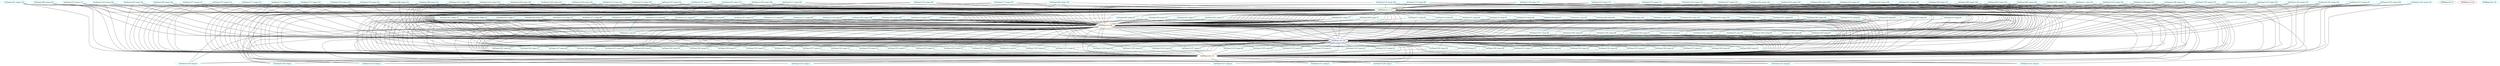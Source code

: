 graph {
"VarName('t129',temp)"[color=cyan,label="VarName('t129',temp).0"]
"VarName('t128',temp)"[color=cyan,label="VarName('t128',temp).1"]
"VarName('t125',temp)"[color=cyan,label="VarName('t125',temp).2"]
"VarName('t124',temp)"[color=cyan,label="VarName('t124',temp).3"]
"VarName('t127',temp)"[color=cyan,label="VarName('t127',temp).4"]
"ASMReg('edi')"[color=forestgreen,label="ASMReg('edi').5"]
"VarName('t121',temp)"[color=cyan,label="VarName('t121',temp).6"]
"VarName('t120',temp)"[color=cyan,label="VarName('t120',temp).7"]
"VarName('t123',temp)"[color=cyan,label="VarName('t123',temp).8"]
"VarName('t122',temp)"[color=cyan,label="VarName('t122',temp).9"]
"ASMReg('edx')"[color=yellow,label="ASMReg('edx').10"]
"VarName('t58',temp)"[color=cyan,label="VarName('t58',temp).11"]
"VarName('t59',temp)"[color=cyan,label="VarName('t59',temp).12"]
"VarName('t56',temp)"[color=cyan,label="VarName('t56',temp).13"]
"VarName('t57',temp)"[color=cyan,label="VarName('t57',temp).14"]
"VarName('t54',temp)"[color=cyan,label="VarName('t54',temp).15"]
"VarName('t55',temp)"[color=cyan,label="VarName('t55',temp).16"]
"VarName('t52',temp)"[color=cyan,label="VarName('t52',temp).17"]
"VarName('t53',temp)"[color=cyan,label="VarName('t53',temp).18"]
"VarName('t50',temp)"[color=cyan,label="VarName('t50',temp).19"]
"VarName('t51',temp)"[color=cyan,label="VarName('t51',temp).20"]
"VarName('a',user)"[color=cyan,label="VarName('a',user).21"]
"VarName('t126',temp)"[color=cyan,label="VarName('t126',temp).22"]
"VarName('t101',temp)"[color=cyan,label="VarName('t101',temp).23"]
"VarName('t138',temp)"[color=cyan,label="VarName('t138',temp).24"]
"VarName('t139',temp)"[color=cyan,label="VarName('t139',temp).25"]
"VarName('t136',temp)"[color=cyan,label="VarName('t136',temp).26"]
"VarName('t137',temp)"[color=cyan,label="VarName('t137',temp).27"]
"VarName('t134',temp)"[color=cyan,label="VarName('t134',temp).28"]
"VarName('t135',temp)"[color=cyan,label="VarName('t135',temp).29"]
"VarName('t132',temp)"[color=cyan,label="VarName('t132',temp).30"]
"VarName('t133',temp)"[color=cyan,label="VarName('t133',temp).31"]
"VarName('t130',temp)"[color=cyan,label="VarName('t130',temp).32"]
"VarName('t131',temp)"[color=cyan,label="VarName('t131',temp).33"]
"VarName('t38',temp)"[color=cyan,label="VarName('t38',temp).34"]
"VarName('t39',temp)"[color=cyan,label="VarName('t39',temp).35"]
"VarName('t30',temp)"[color=cyan,label="VarName('t30',temp).36"]
"VarName('t31',temp)"[color=cyan,label="VarName('t31',temp).37"]
"VarName('t32',temp)"[color=cyan,label="VarName('t32',temp).38"]
"VarName('t33',temp)"[color=cyan,label="VarName('t33',temp).39"]
"VarName('t34',temp)"[color=cyan,label="VarName('t34',temp).40"]
"VarName('t35',temp)"[color=cyan,label="VarName('t35',temp).41"]
"VarName('t36',temp)"[color=cyan,label="VarName('t36',temp).42"]
"VarName('t37',temp)"[color=cyan,label="VarName('t37',temp).43"]
"VarName('t49',temp)"[color=cyan,label="VarName('t49',temp).44"]
"VarName('t48',temp)"[color=cyan,label="VarName('t48',temp).45"]
"VarName('t45',temp)"[color=cyan,label="VarName('t45',temp).46"]
"VarName('t44',temp)"[color=cyan,label="VarName('t44',temp).47"]
"VarName('t47',temp)"[color=cyan,label="VarName('t47',temp).48"]
"VarName('t46',temp)"[color=cyan,label="VarName('t46',temp).49"]
"VarName('t41',temp)"[color=cyan,label="VarName('t41',temp).50"]
"VarName('t40',temp)"[color=cyan,label="VarName('t40',temp).51"]
"VarName('t43',temp)"[color=cyan,label="VarName('t43',temp).52"]
"VarName('t42',temp)"[color=cyan,label="VarName('t42',temp).53"]
"ASMReg('esi')"[color=brown,label="ASMReg('esi').54"]
"ASMReg('ebx')"[color=cyan,label="ASMReg('ebx').55"]
"ASMReg('esp')"[color=blue,label="ASMReg('esp').56"]
"VarName('z',user)"[color=cyan,label="VarName('z',user).57"]
"VarName('t107',temp)"[color=cyan,label="VarName('t107',temp).58"]
"VarName('t106',temp)"[color=cyan,label="VarName('t106',temp).59"]
"VarName('t105',temp)"[color=cyan,label="VarName('t105',temp).60"]
"VarName('t104',temp)"[color=cyan,label="VarName('t104',temp).61"]
"VarName('t103',temp)"[color=cyan,label="VarName('t103',temp).62"]
"VarName('t102',temp)"[color=cyan,label="VarName('t102',temp).63"]
"VarName('b',user)"[color=cyan,label="VarName('b',user).64"]
"VarName('t100',temp)"[color=cyan,label="VarName('t100',temp).65"]
"VarName('t109',temp)"[color=cyan,label="VarName('t109',temp).66"]
"VarName('t108',temp)"[color=cyan,label="VarName('t108',temp).67"]
"ASMReg('ecx')"[color=orange,label="ASMReg('ecx').68"]
"VarName('t69',temp)"[color=cyan,label="VarName('t69',temp).69"]
"VarName('t68',temp)"[color=cyan,label="VarName('t68',temp).70"]
"VarName('t63',temp)"[color=cyan,label="VarName('t63',temp).71"]
"VarName('t62',temp)"[color=cyan,label="VarName('t62',temp).72"]
"VarName('t61',temp)"[color=cyan,label="VarName('t61',temp).73"]
"VarName('t60',temp)"[color=cyan,label="VarName('t60',temp).74"]
"VarName('t67',temp)"[color=cyan,label="VarName('t67',temp).75"]
"VarName('t66',temp)"[color=cyan,label="VarName('t66',temp).76"]
"VarName('t65',temp)"[color=cyan,label="VarName('t65',temp).77"]
"VarName('t64',temp)"[color=cyan,label="VarName('t64',temp).78"]
"VarName('t110',temp)"[color=cyan,label="VarName('t110',temp).79"]
"VarName('t111',temp)"[color=cyan,label="VarName('t111',temp).80"]
"VarName('t112',temp)"[color=cyan,label="VarName('t112',temp).81"]
"VarName('t113',temp)"[color=cyan,label="VarName('t113',temp).82"]
"VarName('t114',temp)"[color=cyan,label="VarName('t114',temp).83"]
"VarName('t115',temp)"[color=cyan,label="VarName('t115',temp).84"]
"VarName('t116',temp)"[color=cyan,label="VarName('t116',temp).85"]
"VarName('t117',temp)"[color=cyan,label="VarName('t117',temp).86"]
"VarName('t118',temp)"[color=cyan,label="VarName('t118',temp).87"]
"VarName('t119',temp)"[color=cyan,label="VarName('t119',temp).88"]
"VarName('t8',temp)"[color=cyan,label="VarName('t8',temp).89"]
"VarName('t9',temp)"[color=cyan,label="VarName('t9',temp).90"]
"VarName('t0',temp)"[color=cyan,label="VarName('t0',temp).91"]
"VarName('t1',temp)"[color=cyan,label="VarName('t1',temp).92"]
"VarName('t2',temp)"[color=cyan,label="VarName('t2',temp).93"]
"VarName('t3',temp)"[color=cyan,label="VarName('t3',temp).94"]
"VarName('t4',temp)"[color=cyan,label="VarName('t4',temp).95"]
"VarName('t5',temp)"[color=cyan,label="VarName('t5',temp).96"]
"VarName('t6',temp)"[color=cyan,label="VarName('t6',temp).97"]
"VarName('y',user)"[color=cyan,label="VarName('y',user).98"]
"VarName('t98',temp)"[color=cyan,label="VarName('t98',temp).99"]
"VarName('t99',temp)"[color=cyan,label="VarName('t99',temp).100"]
"VarName('c',user)"[color=cyan,label="VarName('c',user).101"]
"VarName('t92',temp)"[color=cyan,label="VarName('t92',temp).102"]
"VarName('t93',temp)"[color=cyan,label="VarName('t93',temp).103"]
"VarName('t90',temp)"[color=cyan,label="VarName('t90',temp).104"]
"VarName('t91',temp)"[color=cyan,label="VarName('t91',temp).105"]
"VarName('t96',temp)"[color=cyan,label="VarName('t96',temp).106"]
"VarName('t97',temp)"[color=cyan,label="VarName('t97',temp).107"]
"VarName('t94',temp)"[color=cyan,label="VarName('t94',temp).108"]
"VarName('t95',temp)"[color=cyan,label="VarName('t95',temp).109"]
"VarName('t7',temp)"[color=cyan,label="VarName('t7',temp).110"]
"VarName('t74',temp)"[color=cyan,label="VarName('t74',temp).111"]
"ASMReg('eax')"[color=green,label="ASMReg('eax').112"]
"VarName('t76',temp)"[color=cyan,label="VarName('t76',temp).113"]
"VarName('t77',temp)"[color=cyan,label="VarName('t77',temp).114"]
"VarName('t70',temp)"[color=cyan,label="VarName('t70',temp).115"]
"VarName('t71',temp)"[color=cyan,label="VarName('t71',temp).116"]
"VarName('t72',temp)"[color=cyan,label="VarName('t72',temp).117"]
"VarName('t73',temp)"[color=cyan,label="VarName('t73',temp).118"]
"VarName('t78',temp)"[color=cyan,label="VarName('t78',temp).119"]
"VarName('t79',temp)"[color=cyan,label="VarName('t79',temp).120"]
"VarName('t89',temp)"[color=cyan,label="VarName('t89',temp).121"]
"VarName('t88',temp)"[color=cyan,label="VarName('t88',temp).122"]
"VarName('t81',temp)"[color=cyan,label="VarName('t81',temp).123"]
"VarName('t80',temp)"[color=cyan,label="VarName('t80',temp).124"]
"VarName('t83',temp)"[color=cyan,label="VarName('t83',temp).125"]
"VarName('t82',temp)"[color=cyan,label="VarName('t82',temp).126"]
"VarName('t85',temp)"[color=cyan,label="VarName('t85',temp).127"]
"VarName('t84',temp)"[color=cyan,label="VarName('t84',temp).128"]
"VarName('t87',temp)"[color=cyan,label="VarName('t87',temp).129"]
"VarName('t86',temp)"[color=cyan,label="VarName('t86',temp).130"]
"VarName('t149',temp)"[color=cyan,label="VarName('t149',temp).131"]
"VarName('t148',temp)"[color=cyan,label="VarName('t148',temp).132"]
"VarName('t143',temp)"[color=cyan,label="VarName('t143',temp).133"]
"VarName('t142',temp)"[color=cyan,label="VarName('t142',temp).134"]
"VarName('t141',temp)"[color=cyan,label="VarName('t141',temp).135"]
"VarName('t140',temp)"[color=cyan,label="VarName('t140',temp).136"]
"VarName('t147',temp)"[color=cyan,label="VarName('t147',temp).137"]
"VarName('t146',temp)"[color=cyan,label="VarName('t146',temp).138"]
"VarName('t145',temp)"[color=cyan,label="VarName('t145',temp).139"]
"VarName('t144',temp)"[color=cyan,label="VarName('t144',temp).140"]
"VarName('t29',temp)"[color=cyan,label="VarName('t29',temp).141"]
"VarName('t28',temp)"[color=cyan,label="VarName('t28',temp).142"]
"VarName('t27',temp)"[color=cyan,label="VarName('t27',temp).143"]
"VarName('t26',temp)"[color=cyan,label="VarName('t26',temp).144"]
"VarName('t25',temp)"[color=cyan,label="VarName('t25',temp).145"]
"VarName('t24',temp)"[color=cyan,label="VarName('t24',temp).146"]
"VarName('t23',temp)"[color=cyan,label="VarName('t23',temp).147"]
"VarName('t22',temp)"[color=cyan,label="VarName('t22',temp).148"]
"VarName('t21',temp)"[color=cyan,label="VarName('t21',temp).149"]
"VarName('t20',temp)"[color=cyan,label="VarName('t20',temp).150"]
"VarName('x',user)"[color=cyan,label="VarName('x',user).151"]
"VarName('t154',temp)"[color=cyan,label="VarName('t154',temp).152"]
"VarName('t155',temp)"[color=cyan,label="VarName('t155',temp).153"]
"VarName('t156',temp)"[color=cyan,label="VarName('t156',temp).154"]
"VarName('t157',temp)"[color=cyan,label="VarName('t157',temp).155"]
"VarName('t150',temp)"[color=cyan,label="VarName('t150',temp).156"]
"VarName('t151',temp)"[color=cyan,label="VarName('t151',temp).157"]
"VarName('t152',temp)"[color=cyan,label="VarName('t152',temp).158"]
"VarName('t153',temp)"[color=cyan,label="VarName('t153',temp).159"]
"VarName('t158',temp)"[color=cyan,label="VarName('t158',temp).160"]
"VarName('t159',temp)"[color=cyan,label="VarName('t159',temp).161"]
"VarName('t12',temp)"[color=cyan,label="VarName('t12',temp).162"]
"VarName('t13',temp)"[color=cyan,label="VarName('t13',temp).163"]
"VarName('t10',temp)"[color=cyan,label="VarName('t10',temp).164"]
"VarName('t11',temp)"[color=cyan,label="VarName('t11',temp).165"]
"VarName('t16',temp)"[color=cyan,label="VarName('t16',temp).166"]
"VarName('t17',temp)"[color=cyan,label="VarName('t17',temp).167"]
"VarName('t14',temp)"[color=cyan,label="VarName('t14',temp).168"]
"VarName('t15',temp)"[color=cyan,label="VarName('t15',temp).169"]
"VarName('t18',temp)"[color=cyan,label="VarName('t18',temp).170"]
"VarName('t19',temp)"[color=cyan,label="VarName('t19',temp).171"]
"VarName('t75',temp)"[color=cyan,label="VarName('t75',temp).172"]

"VarName('t151',temp)" -- "ASMReg('ecx')"
"VarName('t13',temp)" -- "ASMReg('esp')"
"VarName('t89',temp)" -- "ASMReg('ecx')"
"VarName('t18',temp)" -- "ASMReg('edx')"
"VarName('t18',temp)" -- "ASMReg('eax')"
"ASMReg('esp')" -- "VarName('t30',temp)"
"ASMReg('ecx')" -- "VarName('t122',temp)"
"ASMReg('ecx')" -- "VarName('t133',temp)"
"VarName('t74',temp)" -- "ASMReg('edx')"
"VarName('t63',temp)" -- "ASMReg('esp')"
"VarName('t78',temp)" -- "ASMReg('edx')"
"VarName('t106',temp)" -- "ASMReg('edx')"
"VarName('t68',temp)" -- "ASMReg('esp')"
"ASMReg('eax')" -- "VarName('t38',temp)"
"ASMReg('eax')" -- "VarName('t65',temp)"
"VarName('c',user)" -- "ASMReg('esp')"
"VarName('t15',temp)" -- "ASMReg('ecx')"
"VarName('t26',temp)" -- "ASMReg('edx')"
"ASMReg('eax')" -- "VarName('t56',temp)"
"VarName('t148',temp)" -- "ASMReg('eax')"
"VarName('t147',temp)" -- "ASMReg('esp')"
"ASMReg('eax')" -- "VarName('t47',temp)"
"VarName('t132',temp)" -- "ASMReg('edx')"
"VarName('t111',temp)" -- "ASMReg('esp')"
"VarName('z',user)" -- "ASMReg('esp')"
"VarName('t153',temp)" -- "ASMReg('esp')"
"ASMReg('eax')" -- "VarName('t111',temp)"
"VarName('t157',temp)" -- "ASMReg('ecx')"
"VarName('t46',temp)" -- "ASMReg('edx')"
"VarName('t50',temp)" -- "ASMReg('edx')"
"VarName('t87',temp)" -- "ASMReg('ecx')"
"ASMReg('ecx')" -- "VarName('t100',temp)"
"ASMReg('eax')" -- "VarName('t121',temp)"
"VarName('t54',temp)" -- "ASMReg('edx')"
"VarName('t13',temp)" -- "ASMReg('edx')"
"VarName('t96',temp)" -- "ASMReg('edx')"
"VarName('t155',temp)" -- "ASMReg('ecx')"
"VarName('t115',temp)" -- "ASMReg('esp')"
"ASMReg('eax')" -- "VarName('t130',temp)"
"ASMReg('edx')" -- "VarName('t121',temp)"
"VarName('t149',temp)" -- "ASMReg('esp')"
"VarName('t99',temp)" -- "ASMReg('ecx')"
"ASMReg('esp')" -- "VarName('t43',temp)"
"ASMReg('ecx')" -- "VarName('t35',temp)"
"ASMReg('ecx')" -- "VarName('t56',temp)"
"VarName('t28',temp)" -- "ASMReg('ecx')"
"VarName('t27',temp)" -- "ASMReg('esp')"
"ASMReg('esp')" -- "VarName('t52',temp)"
"ASMReg('ecx')" -- "VarName('t43',temp)"
"ASMReg('eax')" -- "VarName('t45',temp)"
"VarName('t76',temp)" -- "ASMReg('eax')"
"VarName('t27',temp)" -- "ASMReg('edx')"
"VarName('t10',temp)" -- "ASMReg('ecx')"
"VarName('t4',temp)" -- "ASMReg('ecx')"
"VarName('t5',temp)" -- "ASMReg('esp')"
"VarName('t14',temp)" -- "ASMReg('eax')"
"VarName('t63',temp)" -- "ASMReg('ecx')"
"VarName('t14',temp)" -- "ASMReg('ecx')"
"ASMReg('esp')" -- "VarName('t39',temp)"
"VarName('t111',temp)" -- "ASMReg('edx')"
"VarName('t34',temp)" -- "ASMReg('edx')"
"VarName('t17',temp)" -- "ASMReg('esp')"
"ASMReg('ecx')" -- "VarName('t134',temp)"
"VarName('t11',temp)" -- "ASMReg('ecx')"
"ASMReg('eax')" -- "VarName('t99',temp)"
"ASMReg('eax')" -- "VarName('t67',temp)"
"ASMReg('ecx')" -- "VarName('t139',temp)"
"VarName('t74',temp)" -- "ASMReg('ecx')"
"VarName('t71',temp)" -- "ASMReg('eax')"
"VarName('t17',temp)" -- "ASMReg('ecx')"
"VarName('t22',temp)" -- "ASMReg('ecx')"
"ASMReg('eax')" -- "VarName('t36',temp)"
"VarName('t118',temp)" -- "ASMReg('edx')"
"ASMReg('ecx')" -- "VarName('t106',temp)"
"VarName('t112',temp)" -- "ASMReg('esp')"
"VarName('t70',temp)" -- "ASMReg('esp')"
"VarName('t43',temp)" -- "ASMReg('edx')"
"VarName('t17',temp)" -- "ASMReg('eax')"
"VarName('t74',temp)" -- "ASMReg('esp')"
"VarName('t13',temp)" -- "ASMReg('ecx')"
"VarName('t47',temp)" -- "ASMReg('edx')"
"VarName('t85',temp)" -- "ASMReg('edx')"
"ASMReg('ecx')" -- "VarName('a',user)"
"VarName('t19',temp)" -- "ASMReg('eax')"
"VarName('t56',temp)" -- "ASMReg('edx')"
"ASMReg('esp')" -- "VarName('t124',temp)"
"VarName('t142',temp)" -- "ASMReg('edx')"
"ASMReg('eax')" -- "VarName('t128',temp)"
"VarName('t21',temp)" -- "ASMReg('edx')"
"VarName('t82',temp)" -- "ASMReg('eax')"
"ASMReg('esp')" -- "ASMReg('edx')"
"ASMReg('eax')" -- "VarName('t139',temp)"
"ASMReg('eax')" -- "VarName('t127',temp)"
"VarName('t11',temp)" -- "ASMReg('esp')"
"ASMReg('ecx')" -- "VarName('z',user)"
"VarName('t151',temp)" -- "ASMReg('esp')"
"VarName('t88',temp)" -- "ASMReg('esp')"
"ASMReg('eax')" -- "VarName('t0',temp)"
"ASMReg('ecx')" -- "VarName('t32',temp)"
"VarName('t119',temp)" -- "ASMReg('esp')"
"VarName('t76',temp)" -- "ASMReg('esp')"
"VarName('t25',temp)" -- "ASMReg('esp')"
"VarName('t158',temp)" -- "ASMReg('ecx')"
"VarName('t14',temp)" -- "ASMReg('esp')"
"VarName('t28',temp)" -- "ASMReg('edx')"
"ASMReg('eax')" -- "VarName('t117',temp)"
"VarName('t147',temp)" -- "ASMReg('eax')"
"ASMReg('eax')" -- "VarName('t5',temp)"
"VarName('t96',temp)" -- "ASMReg('esp')"
"VarName('t138',temp)" -- "ASMReg('edx')"
"ASMReg('ecx')" -- "VarName('t36',temp)"
"VarName('t110',temp)" -- "ASMReg('esp')"
"VarName('t20',temp)" -- "ASMReg('esp')"
"VarName('t18',temp)" -- "ASMReg('ecx')"
"VarName('t109',temp)" -- "ASMReg('edx')"
"VarName('t142',temp)" -- "ASMReg('ecx')"
"VarName('t95',temp)" -- "ASMReg('esp')"
"VarName('t153',temp)" -- "ASMReg('edx')"
"VarName('t81',temp)" -- "ASMReg('eax')"
"ASMReg('esp')" -- "VarName('t33',temp)"
"ASMReg('ecx')" -- "VarName('t123',temp)"
"VarName('t2',temp)" -- "ASMReg('ecx')"
"ASMReg('eax')" -- "VarName('t64',temp)"
"VarName('t98',temp)" -- "ASMReg('edx')"
"ASMReg('ecx')" -- "VarName('t132',temp)"
"VarName('t27',temp)" -- "ASMReg('eax')"
"VarName('t158',temp)" -- "ASMReg('edx')"
"VarName('t15',temp)" -- "ASMReg('eax')"
"ASMReg('eax')" -- "VarName('t93',temp)"
"VarName('t100',temp)" -- "ASMReg('edx')"
"VarName('t60',temp)" -- "ASMReg('ecx')"
"VarName('t75',temp)" -- "ASMReg('edx')"
"VarName('t157',temp)" -- "ASMReg('esp')"
"ASMReg('ecx')" -- "VarName('t109',temp)"
"ASMReg('esp')" -- "VarName('t57',temp)"
"VarName('t141',temp)" -- "ASMReg('eax')"
"VarName('t45',temp)" -- "ASMReg('edx')"
"ASMReg('eax')" -- "VarName('t49',temp)"
"ASMReg('eax')" -- "VarName('t51',temp)"
"ASMReg('esp')" -- "VarName('a',user)"
"VarName('t152',temp)" -- "ASMReg('esp')"
"ASMReg('eax')" -- "VarName('t44',temp)"
"ASMReg('eax')" -- "VarName('t48',temp)"
"VarName('t145',temp)" -- "ASMReg('esp')"
"ASMReg('esp')" -- "VarName('t133',temp)"
"VarName('t133',temp)" -- "ASMReg('edx')"
"VarName('t144',temp)" -- "ASMReg('ecx')"
"VarName('t90',temp)" -- "ASMReg('ecx')"
"VarName('t146',temp)" -- "ASMReg('eax')"
"VarName('t126',temp)" -- "ASMReg('edx')"
"ASMReg('eax')" -- "VarName('t113',temp)"
"VarName('t15',temp)" -- "ASMReg('edx')"
"VarName('t148',temp)" -- "ASMReg('esp')"
"ASMReg('eax')" -- "VarName('t133',temp)"
"ASMReg('edx')" -- "VarName('t120',temp)"
"VarName('t97',temp)" -- "ASMReg('edx')"
"ASMReg('esp')" -- "VarName('t44',temp)"
"ASMReg('ecx')" -- "VarName('t34',temp)"
"ASMReg('ecx')" -- "VarName('t55',temp)"
"ASMReg('eax')" -- "VarName('t104',temp)"
"VarName('t8',temp)" -- "ASMReg('edx')"
"ASMReg('ecx')" -- "VarName('t44',temp)"
"VarName('t70',temp)" -- "ASMReg('ecx')"
"VarName('t4',temp)" -- "ASMReg('edx')"
"VarName('t84',temp)" -- "ASMReg('ecx')"
"ASMReg('eax')" -- "VarName('t3',temp)"
"VarName('t152',temp)" -- "ASMReg('ecx')"
"VarName('t114',temp)" -- "ASMReg('esp')"
"VarName('t73',temp)" -- "ASMReg('esp')"
"VarName('t16',temp)" -- "ASMReg('esp')"
"VarName('t146',temp)" -- "ASMReg('esp')"
"ASMReg('esp')" -- "VarName('t38',temp)"
"VarName('t64',temp)" -- "ASMReg('edx')"
"VarName('t117',temp)" -- "ASMReg('edx')"
"VarName('t90',temp)" -- "ASMReg('esp')"
"ASMReg('esp')" -- "VarName('t35',temp)"
"VarName('t35',temp)" -- "ASMReg('edx')"
"VarName('t92',temp)" -- "ASMReg('ecx')"
"ASMReg('eax')" -- "VarName('t98',temp)"
"ASMReg('ecx')" -- "VarName('t138',temp)"
"VarName('t97',temp)" -- "ASMReg('esp')"
"VarName('t59',temp)" -- "ASMReg('edx')"
"VarName('t113',temp)" -- "ASMReg('ecx')"
"VarName('t159',temp)" -- "ASMReg('eax')"
"ASMReg('eax')" -- "VarName('t35',temp)"
"ASMReg('eax')" -- "VarName('t60',temp)"
"ASMReg('ecx')" -- "VarName('t107',temp)"
"VarName('t23',temp)" -- "ASMReg('ecx')"
"VarName('t20',temp)" -- "ASMReg('eax')"
"VarName('t119',temp)" -- "ASMReg('edx')"
"VarName('t135',temp)" -- "ASMReg('edx')"
"VarName('t1',temp)" -- "ASMReg('ecx')"
"VarName('t38',temp)" -- "ASMReg('edx')"
"ASMReg('esp')" -- "VarName('t134',temp)"
"VarName('t155',temp)" -- "ASMReg('esp')"
"VarName('t87',temp)" -- "ASMReg('esp')"
"ASMReg('esp')" -- "VarName('t101',temp)"
"VarName('t24',temp)" -- "ASMReg('ecx')"
"VarName('t84',temp)" -- "ASMReg('edx')"
"VarName('t86',temp)" -- "ASMReg('ecx')"
"ASMReg('eax')" -- "VarName('t129',temp)"
"VarName('t73',temp)" -- "ASMReg('ecx')"
"VarName('t57',temp)" -- "ASMReg('edx')"
"VarName('t60',temp)" -- "ASMReg('esp')"
"VarName('t91',temp)" -- "ASMReg('edx')"
"ASMReg('esp')" -- "VarName('t31',temp)"
"ASMReg('eax')" -- "VarName('t138',temp)"
"ASMReg('eax')" -- "VarName('t124',temp)"
"VarName('t92',temp)" -- "ASMReg('esp')"
"VarName('t75',temp)" -- "ASMReg('esp')"
"VarName('t10',temp)" -- "ASMReg('eax')"
"VarName('t149',temp)" -- "ASMReg('eax')"
"VarName('b',user)" -- "ASMReg('edx')"
"VarName('t64',temp)" -- "ASMReg('ecx')"
"ASMReg('eax')" -- "VarName('t103',temp)"
"VarName('t91',temp)" -- "ASMReg('esp')"
"ASMReg('ecx')" -- "VarName('t53',temp)"
"ASMReg('eax')" -- "VarName('t116',temp)"
"VarName('t89',temp)" -- "ASMReg('edx')"
"VarName('t8',temp)" -- "ASMReg('ecx')"
"VarName('t21',temp)" -- "ASMReg('esp')"
"VarName('t1',temp)" -- "ASMReg('esp')"
"VarName('t67',temp)" -- "ASMReg('esp')"
"VarName('t12',temp)" -- "ASMReg('esp')"
"VarName('t62',temp)" -- "ASMReg('edx')"
"VarName('t33',temp)" -- "ASMReg('edx')"
"VarName('t84',temp)" -- "ASMReg('esp')"
"VarName('c',user)" -- "ASMReg('edx')"
"ASMReg('esp')" -- "VarName('t32',temp)"
"ASMReg('ecx')" -- "VarName('t124',temp)"
"ASMReg('eax')" -- "VarName('t8',temp)"
"VarName('t151',temp)" -- "ASMReg('eax')"
"VarName('x',user)" -- "ASMReg('esp')"
"VarName('t11',temp)" -- "ASMReg('eax')"
"ASMReg('ecx')" -- "VarName('t131',temp)"
"VarName('t75',temp)" -- "ASMReg('ecx')"
"ASMReg('eax')" -- "VarName('t4',temp)"
"VarName('t83',temp)" -- "ASMReg('esp')"
"ASMReg('eax')" -- "VarName('t92',temp)"
"VarName('t130',temp)" -- "ASMReg('edx')"
"VarName('t29',temp)" -- "ASMReg('esp')"
"VarName('t73',temp)" -- "ASMReg('edx')"
"VarName('t134',temp)" -- "ASMReg('edx')"
"VarName('t112',temp)" -- "ASMReg('ecx')"
"VarName('t152',temp)" -- "ASMReg('eax')"
"ASMReg('eax')" -- "VarName('t33',temp)"
"ASMReg('eax')" -- "VarName('t50',temp)"
"VarName('t107',temp)" -- "ASMReg('esp')"
"ASMReg('esp')" -- "VarName('t51',temp)"
"VarName('t44',temp)" -- "ASMReg('edx')"
"VarName('t16',temp)" -- "ASMReg('edx')"
"VarName('t82',temp)" -- "ASMReg('edx')"
"VarName('t6',temp)" -- "ASMReg('ecx')"
"VarName('t90',temp)" -- "ASMReg('edx')"
"ASMReg('esp')" -- "VarName('t132',temp)"
"VarName('t116',temp)" -- "ASMReg('ecx')"
"ASMReg('eax')" -- "VarName('t102',temp)"
"VarName('t20',temp)" -- "ASMReg('ecx')"
"VarName('t63',temp)" -- "ASMReg('edx')"
"VarName('t82',temp)" -- "ASMReg('esp')"
"ASMReg('eax')" -- "VarName('t132',temp)"
"ASMReg('edx')" -- "VarName('t127',temp)"
"ASMReg('eax')" -- "VarName('t69',temp)"
"VarName('t78',temp)" -- "ASMReg('esp')"
"VarName('t159',temp)" -- "ASMReg('ecx')"
"ASMReg('esp')" -- "VarName('t45',temp)"
"ASMReg('ecx')" -- "VarName('t37',temp)"
"ASMReg('ecx')" -- "VarName('t54',temp)"
"ASMReg('eax')" -- "VarName('t105',temp)"
"VarName('t114',temp)" -- "ASMReg('edx')"
"ASMReg('esp')" -- "VarName('t50',temp)"
"ASMReg('ecx')" -- "VarName('t45',temp)"
"ASMReg('ecx')" -- "VarName('t59',temp)"
"VarName('t110',temp)" -- "ASMReg('ecx')"
"VarName('t32',temp)" -- "ASMReg('edx')"
"VarName('t9',temp)" -- "ASMReg('edx')"
"ASMReg('ecx')" -- "VarName('t48',temp)"
"VarName('t5',temp)" -- "ASMReg('edx')"
"VarName('t102',temp)" -- "ASMReg('edx')"
"VarName('t93',temp)" -- "ASMReg('esp')"
"VarName('t86',temp)" -- "ASMReg('edx')"
"VarName('t103',temp)" -- "ASMReg('esp')"
"ASMReg('esp')" -- "VarName('t34',temp)"
"VarName('t65',temp)" -- "ASMReg('ecx')"
"VarName('t88',temp)" -- "ASMReg('ecx')"
"VarName('t136',temp)" -- "ASMReg('edx')"
"VarName('t154',temp)" -- "ASMReg('ecx')"
"ASMReg('eax')" -- "VarName('t34',temp)"
"ASMReg('eax')" -- "VarName('t59',temp)"
"ASMReg('eax')" -- "VarName('t61',temp)"
"ASMReg('ecx')" -- "VarName('t104',temp)"
"VarName('y',user)" -- "ASMReg('edx')"
"VarName('t92',temp)" -- "ASMReg('edx')"
"ASMReg('esp')" -- "ASMReg('esp')"
"VarName('t100',temp)" -- "ASMReg('esp')"
"VarName('t98',temp)" -- "ASMReg('esp')"
"VarName('t2',temp)" -- "ASMReg('esp')"
"VarName('t144',temp)" -- "ASMReg('edx')"
"VarName('t66',temp)" -- "ASMReg('esp')"
"VarName('t28',temp)" -- "ASMReg('eax')"
"VarName('t39',temp)" -- "ASMReg('edx')"
"ASMReg('esp')" -- "VarName('t126',temp)"
"VarName('t4',temp)" -- "ASMReg('esp')"
"ASMReg('eax')" -- "VarName('t91',temp)"
"VarName('t51',temp)" -- "ASMReg('edx')"
"VarName('t89',temp)" -- "ASMReg('eax')"
"VarName('t12',temp)" -- "ASMReg('eax')"
"ASMReg('eax')" -- "VarName('t125',temp)"
"VarName('t25',temp)" -- "ASMReg('eax')"
"ASMReg('ecx')" -- "VarName('t108',temp)"
"VarName('t76',temp)" -- "ASMReg('ecx')"
"ASMReg('eax')" -- "VarName('t134',temp)"
"VarName('t70',temp)" -- "ASMReg('eax')"
"ASMReg('eax')" -- "VarName('t7',temp)"
"ASMReg('esp')" -- "VarName('t59',temp)"
"ASMReg('ecx')" -- "VarName('t39',temp)"
"ASMReg('ecx')" -- "VarName('t52',temp)"
"VarName('t49',temp)" -- "ASMReg('edx')"
"VarName('t3',temp)" -- "ASMReg('edx')"
"VarName('t151',temp)" -- "ASMReg('edx')"
"VarName('t153',temp)" -- "ASMReg('ecx')"
"VarName('t80',temp)" -- "ASMReg('esp')"
"VarName('t88',temp)" -- "ASMReg('edx')"
"ASMReg('eax')" -- "VarName('t66',temp)"
"VarName('t148',temp)" -- "ASMReg('edx')"
"VarName('t117',temp)" -- "ASMReg('esp')"
"VarName('t27',temp)" -- "ASMReg('ecx')"
"VarName('t61',temp)" -- "ASMReg('ecx')"
"VarName('t70',temp)" -- "ASMReg('edx')"
"ASMReg('ecx')" -- "VarName('t125',temp)"
"VarName('t69',temp)" -- "ASMReg('ecx')"
"ASMReg('ecx')" -- "VarName('t130',temp)"
"VarName('t83',temp)" -- "ASMReg('edx')"
"VarName('t150',temp)" -- "ASMReg('eax')"
"VarName('t81',temp)" -- "ASMReg('edx')"
"VarName('t115',temp)" -- "ASMReg('ecx')"
"ASMReg('eax')" -- "VarName('t95',temp)"
"ASMReg('eax')" -- "VarName('t68',temp)"
"ASMReg('eax')" -- "VarName('b',user)"
"ASMReg('eax')" -- "VarName('t32',temp)"
"ASMReg('eax')" -- "VarName('t53',temp)"
"ASMReg('ecx')" -- "VarName('t102',temp)"
"VarName('t80',temp)" -- "ASMReg('eax')"
"VarName('t158',temp)" -- "ASMReg('esp')"
"VarName('t42',temp)" -- "ASMReg('edx')"
"ASMReg('eax')" -- "VarName('t42',temp)"
"VarName('t141',temp)" -- "ASMReg('ecx')"
"VarName('t79',temp)" -- "ASMReg('ecx')"
"VarName('t17',temp)" -- "ASMReg('edx')"
"ASMReg('esp')" -- "VarName('t131',temp)"
"VarName('t140',temp)" -- "ASMReg('esp')"
"VarName('t77',temp)" -- "ASMReg('esp')"
"ASMReg('esp')" -- "VarName('t120',temp)"
"VarName('t93',temp)" -- "ASMReg('ecx')"
"VarName('t20',temp)" -- "ASMReg('edx')"
"VarName('t86',temp)" -- "ASMReg('eax')"
"VarName('t18',temp)" -- "ASMReg('esp')"
"VarName('t6',temp)" -- "ASMReg('edx')"
"VarName('t72',temp)" -- "ASMReg('esp')"
"VarName('t154',temp)" -- "ASMReg('esp')"
"ASMReg('esp')" -- "VarName('t125',temp)"
"VarName('t2',temp)" -- "ASMReg('edx')"
"ASMReg('esp')" -- "VarName('t46',temp)"
"VarName('t157',temp)" -- "ASMReg('edx')"
"VarName('t16',temp)" -- "ASMReg('eax')"
"ASMReg('eax')" -- "VarName('t106',temp)"
"VarName('t149',temp)" -- "ASMReg('edx')"
"ASMReg('ecx')" -- "VarName('t46',temp)"
"ASMReg('ecx')" -- "VarName('t58',temp)"
"VarName('t94',temp)" -- "ASMReg('edx')"
"VarName('t115',temp)" -- "ASMReg('edx')"
"ASMReg('eax')" -- "VarName('t1',temp)"
"VarName('t139',temp)" -- "ASMReg('edx')"
"VarName('t73',temp)" -- "ASMReg('eax')"
"ASMReg('ecx')" -- "VarName('t49',temp)"
"VarName('t104',temp)" -- "ASMReg('esp')"
"VarName('t104',temp)" -- "ASMReg('edx')"
"VarName('t158',temp)" -- "ASMReg('eax')"
"VarName('t67',temp)" -- "ASMReg('ecx')"
"VarName('t108',temp)" -- "ASMReg('edx')"
"VarName('t21',temp)" -- "ASMReg('eax')"
"VarName('y',user)" -- "ASMReg('esp')"
"ASMReg('esp')" -- "VarName('t37',temp)"
"VarName('t98',temp)" -- "ASMReg('ecx')"
"VarName('t68',temp)" -- "ASMReg('edx')"
"VarName('t156',temp)" -- "ASMReg('edx')"
"VarName('t94',temp)" -- "ASMReg('esp')"
"VarName('t118',temp)" -- "ASMReg('ecx')"
"VarName('t137',temp)" -- "ASMReg('edx')"
"VarName('t145',temp)" -- "ASMReg('eax')"
"VarName('t36',temp)" -- "ASMReg('edx')"
"ASMReg('eax')" -- "VarName('t58',temp)"
"ASMReg('eax')" -- "VarName('t62',temp)"
"ASMReg('ecx')" -- "VarName('t105',temp)"
"VarName('t84',temp)" -- "ASMReg('eax')"
"ASMReg('eax')" -- "VarName('t109',temp)"
"VarName('t11',temp)" -- "ASMReg('edx')"
"ASMReg('eax')" -- "VarName('t55',temp)"
"VarName('t6',temp)" -- "ASMReg('esp')"
"VarName('t85',temp)" -- "ASMReg('ecx')"
"VarName('t81',temp)" -- "ASMReg('ecx')"
"VarName('t93',temp)" -- "ASMReg('edx')"
"VarName('t24',temp)" -- "ASMReg('eax')"
"ASMReg('esp')" -- "VarName('t127',temp)"
"VarName('t9',temp)" -- "ASMReg('esp')"
"VarName('y',user)" -- "ASMReg('ecx')"
"VarName('t0',temp)" -- "ASMReg('edx')"
"ASMReg('eax')" -- "VarName('t122',temp)"
"VarName('t10',temp)" -- "ASMReg('esp')"
"ASMReg('eax')" -- "ASMReg('ecx')"
"VarName('t87',temp)" -- "ASMReg('edx')"
"VarName('a',user)" -- "ASMReg('edx')"
"ASMReg('eax')" -- "VarName('t137',temp)"
"VarName('t81',temp)" -- "ASMReg('esp')"
"VarName('t147',temp)" -- "ASMReg('edx')"
"VarName('t113',temp)" -- "ASMReg('edx')"
"ASMReg('esp')" -- "VarName('t40',temp)"
"ASMReg('ecx')" -- "VarName('t38',temp)"
"ASMReg('ecx')" -- "VarName('t51',temp)"
"ASMReg('eax')" -- "VarName('t114',temp)"
"ASMReg('eax')" -- "VarName('t108',temp)"
"VarName('t31',temp)" -- "ASMReg('edx')"
"VarName('t94',temp)" -- "ASMReg('ecx')"
"VarName('t155',temp)" -- "ASMReg('eax')"
"ASMReg('ecx')" -- "VarName('t40',temp)"
"VarName('t48',temp)" -- "ASMReg('edx')"
"ASMReg('eax')" -- "VarName('t119',temp)"
"VarName('t113',temp)" -- "ASMReg('esp')"
"ASMReg('esp')" -- "VarName('t58',temp)"
"VarName('t69',temp)" -- "ASMReg('edx')"
"ASMReg('ecx')" -- "VarName('t126',temp)"
"VarName('t71',temp)" -- "ASMReg('edx')"
"ASMReg('ecx')" -- "VarName('t137',temp)"
"ASMReg('ecx')" -- "VarName('t129',temp)"
"VarName('t65',temp)" -- "ASMReg('esp')"
"ASMReg('eax')" -- "VarName('t94',temp)"
"VarName('t89',temp)" -- "ASMReg('esp')"
"VarName('t80',temp)" -- "ASMReg('edx')"
"VarName('t119',temp)" -- "ASMReg('ecx')"
"ASMReg('eax')" -- "VarName('t31',temp)"
"ASMReg('eax')" -- "VarName('t52',temp)"
"ASMReg('ecx')" -- "VarName('t103',temp)"
"VarName('t23',temp)" -- "ASMReg('edx')"
"ASMReg('eax')" -- "VarName('t6',temp)"
"VarName('t111',temp)" -- "ASMReg('ecx')"
"ASMReg('eax')" -- "VarName('t43',temp)"
"ASMReg('eax')" -- "VarName('t74',temp)"
"VarName('t144',temp)" -- "ASMReg('eax')"
"ASMReg('esp')" -- "VarName('t130',temp)"
"VarName('t157',temp)" -- "ASMReg('eax')"
"VarName('t154',temp)" -- "ASMReg('edx')"
"VarName('t148',temp)" -- "ASMReg('ecx')"
"ASMReg('esp')" -- "VarName('t121',temp)"
"VarName('t99',temp)" -- "ASMReg('esp')"
"VarName('t106',temp)" -- "ASMReg('esp')"
"VarName('t149',temp)" -- "ASMReg('ecx')"
"VarName('t0',temp)" -- "ASMReg('ecx')"
"VarName('t88',temp)" -- "ASMReg('eax')"
"ASMReg('edx')" -- "VarName('t125',temp)"
"VarName('t29',temp)" -- "ASMReg('eax')"
"VarName('t7',temp)" -- "ASMReg('esp')"
"ASMReg('esp')" -- "VarName('t47',temp)"
"ASMReg('ecx')" -- "VarName('t31',temp)"
"ASMReg('eax')" -- "ASMReg('edx')"
"VarName('t116',temp)" -- "ASMReg('esp')"
"ASMReg('eax')" -- "VarName('t107',temp)"
"ASMReg('esp')" -- "VarName('t56',temp)"
"VarName('t71',temp)" -- "ASMReg('ecx')"
"ASMReg('ecx')" -- "VarName('t47',temp)"
"VarName('t142',temp)" -- "ASMReg('eax')"
"ASMReg('eax')" -- "VarName('t112',temp)"
"VarName('t78',temp)" -- "ASMReg('ecx')"
"VarName('t77',temp)" -- "ASMReg('eax')"
"VarName('t143',temp)" -- "ASMReg('eax')"
"VarName('t26',temp)" -- "ASMReg('ecx')"
"VarName('t141',temp)" -- "ASMReg('esp')"
"VarName('t67',temp)" -- "ASMReg('edx')"
"VarName('t77',temp)" -- "ASMReg('edx')"
"VarName('t150',temp)" -- "ASMReg('esp')"
"VarName('t7',temp)" -- "ASMReg('ecx')"
"VarName('t30',temp)" -- "ASMReg('edx')"
"VarName('t68',temp)" -- "ASMReg('ecx')"
"ASMReg('esp')" -- "VarName('t36',temp)"
"ASMReg('ecx')" -- "VarName('t120',temp)"
"VarName('t64',temp)" -- "ASMReg('esp')"
"VarName('t83',temp)" -- "ASMReg('eax')"
"ASMReg('esp')" -- "VarName('t135',temp)"
"VarName('t23',temp)" -- "ASMReg('eax')"
"VarName('t76',temp)" -- "ASMReg('edx')"
"ASMReg('eax')" -- "VarName('z',user)"
"VarName('t131',temp)" -- "ASMReg('edx')"
"VarName('t19',temp)" -- "ASMReg('ecx')"
"ASMReg('eax')" -- "VarName('t63',temp)"
"VarName('t12',temp)" -- "ASMReg('ecx')"
"ASMReg('eax')" -- "VarName('t115',temp)"
"ASMReg('eax')" -- "VarName('t54',temp)"
"ASMReg('eax')" -- "ASMReg('esp')"
"ASMReg('esp')" -- "VarName('t139',temp)"
"ASMReg('eax')" -- "ASMReg('eax')"
"VarName('x',user)" -- "ASMReg('ecx')"
"ASMReg('esp')" -- "VarName('t128',temp)"
"VarName('t143',temp)" -- "ASMReg('esp')"
"VarName('t62',temp)" -- "ASMReg('ecx')"
"ASMReg('eax')" -- "VarName('t2',temp)"
"VarName('t72',temp)" -- "ASMReg('eax')"
"VarName('t13',temp)" -- "ASMReg('eax')"
"ASMReg('eax')" -- "VarName('t123',temp)"
"VarName('t1',temp)" -- "ASMReg('edx')"
"ASMReg('edx')" -- "VarName('t128',temp)"
"ASMReg('eax')" -- "VarName('t136',temp)"
"ASMReg('edx')" -- "VarName('t123',temp)"
"VarName('t85',temp)" -- "ASMReg('eax')"
"ASMReg('ecx')" -- "ASMReg('esp')"
"VarName('t3',temp)" -- "ASMReg('esp')"
"ASMReg('esp')" -- "VarName('t41',temp)"
"VarName('t52',temp)" -- "ASMReg('edx')"
"ASMReg('ecx')" -- "VarName('t50',temp)"
"VarName('t29',temp)" -- "ASMReg('edx')"
"VarName('t146',temp)" -- "ASMReg('edx')"
"ASMReg('eax')" -- "VarName('t9',temp)"
"VarName('t82',temp)" -- "ASMReg('ecx')"
"ASMReg('ecx')" -- "VarName('t41',temp)"
"ASMReg('eax')" -- "VarName('a',user)"
"ASMReg('eax')" -- "VarName('t118',temp)"
"VarName('t159',temp)" -- "ASMReg('esp')"
"VarName('t143',temp)" -- "ASMReg('ecx')"
"ASMReg('ecx')" -- "VarName('b',user)"
"VarName('t75',temp)" -- "ASMReg('eax')"
"VarName('t114',temp)" -- "ASMReg('ecx')"
"VarName('t150',temp)" -- "ASMReg('ecx')"
"VarName('t152',temp)" -- "ASMReg('edx')"
"VarName('t85',temp)" -- "ASMReg('esp')"
"ASMReg('ecx')" -- "VarName('t127',temp)"
"VarName('t91',temp)" -- "ASMReg('ecx')"
"VarName('t79',temp)" -- "ASMReg('eax')"
"VarName('t22',temp)" -- "ASMReg('esp')"
"ASMReg('ecx')" -- "VarName('t136',temp)"
"VarName('t117',temp)" -- "ASMReg('ecx')"
"VarName('t150',temp)" -- "ASMReg('edx')"
"ASMReg('eax')" -- "VarName('t97',temp)"
"VarName('t101',temp)" -- "ASMReg('edx')"
"VarName('t80',temp)" -- "ASMReg('ecx')"
"VarName('t105',temp)" -- "ASMReg('edx')"
"VarName('t105',temp)" -- "ASMReg('esp')"
"ASMReg('eax')" -- "VarName('t30',temp)"
"VarName('t25',temp)" -- "ASMReg('ecx')"
"VarName('b',user)" -- "ASMReg('esp')"
"VarName('t144',temp)" -- "ASMReg('esp')"
"ASMReg('eax')" -- "VarName('t40',temp)"
"VarName('t22',temp)" -- "ASMReg('edx')"
"ASMReg('eax')" -- "VarName('c',user)"
"ASMReg('esp')" -- "VarName('t137',temp)"
"ASMReg('esp')" -- "VarName('t122',temp)"
"VarName('t77',temp)" -- "ASMReg('ecx')"
"VarName('t155',temp)" -- "ASMReg('edx')"
"VarName('t41',temp)" -- "ASMReg('edx')"
"VarName('t16',temp)" -- "ASMReg('ecx')"
"VarName('t14',temp)" -- "ASMReg('edx')"
"VarName('t159',temp)" -- "ASMReg('edx')"
"ASMReg('edx')" -- "VarName('t124',temp)"
"VarName('t10',temp)" -- "ASMReg('edx')"
"VarName('t140',temp)" -- "ASMReg('edx')"
"ASMReg('esp')" -- "VarName('t48',temp)"
"ASMReg('ecx')" -- "VarName('t30',temp)"
"ASMReg('edx')" -- "VarName('t129',temp)"
"ASMReg('eax')" -- "VarName('t100',temp)"
"ASMReg('esp')" -- "VarName('t55',temp)"
"VarName('t29',temp)" -- "ASMReg('ecx')"
"VarName('t95',temp)" -- "ASMReg('ecx')"
"VarName('t142',temp)" -- "ASMReg('esp')"
"VarName('t83',temp)" -- "ASMReg('ecx')"
"VarName('t5',temp)" -- "ASMReg('ecx')"
"VarName('t78',temp)" -- "ASMReg('eax')"
"VarName('t19',temp)" -- "ASMReg('esp')"
"VarName('t3',temp)" -- "ASMReg('ecx')"
"VarName('t116',temp)" -- "ASMReg('edx')"
"VarName('t66',temp)" -- "ASMReg('edx')"
"VarName('t112',temp)" -- "ASMReg('edx')"
"ASMReg('ecx')" -- "VarName('t121',temp)"
"VarName('t107',temp)" -- "ASMReg('edx')"
"VarName('t153',temp)" -- "ASMReg('eax')"
"ASMReg('eax')" -- "VarName('t135',temp)"
"VarName('t58',temp)" -- "ASMReg('edx')"
"ASMReg('eax')" -- "VarName('t39',temp)"
"VarName('t62',temp)" -- "ASMReg('esp')"
"VarName('t156',temp)" -- "ASMReg('esp')"
"VarName('t24',temp)" -- "ASMReg('edx')"
"ASMReg('ecx')" -- "VarName('t128',temp)"
"ASMReg('eax')" -- "VarName('t57',temp)"
"VarName('t97',temp)" -- "ASMReg('ecx')"
"VarName('t103',temp)" -- "ASMReg('edx')"
"VarName('x',user)" -- "ASMReg('edx')"
"ASMReg('esp')" -- "VarName('t138',temp)"
"ASMReg('eax')" -- "VarName('t46',temp)"
"VarName('t22',temp)" -- "ASMReg('eax')"
"ASMReg('esp')" -- "VarName('t129',temp)"
"VarName('t145',temp)" -- "ASMReg('edx')"
"VarName('x',user)" -- "ASMReg('eax')"
"VarName('t12',temp)" -- "ASMReg('edx')"
"VarName('t141',temp)" -- "ASMReg('edx')"
"ASMReg('eax')" -- "VarName('t120',temp)"
"VarName('t7',temp)" -- "ASMReg('edx')"
"ASMReg('eax')" -- "VarName('t131',temp)"
"ASMReg('edx')" -- "VarName('t122',temp)"
"VarName('t87',temp)" -- "ASMReg('eax')"
"VarName('t66',temp)" -- "ASMReg('ecx')"
"ASMReg('esp')" -- "VarName('t42',temp)"
"ASMReg('ecx')" -- "VarName('t57',temp)"
"VarName('t147',temp)" -- "ASMReg('ecx')"
"VarName('t72',temp)" -- "ASMReg('ecx')"
"VarName('t99',temp)" -- "ASMReg('edx')"
"ASMReg('esp')" -- "VarName('t53',temp)"
"VarName('t53',temp)" -- "ASMReg('edx')"
"ASMReg('ecx')" -- "VarName('t42',temp)"
"VarName('t95',temp)" -- "ASMReg('edx')"
"VarName('t26',temp)" -- "ASMReg('esp')"
"VarName('t156',temp)" -- "ASMReg('ecx')"
"VarName('t60',temp)" -- "ASMReg('edx')"
"VarName('z',user)" -- "ASMReg('edx')"
"VarName('t110',temp)" -- "ASMReg('edx')"
"ASMReg('eax')" -- "VarName('t90',temp)"
"VarName('t23',temp)" -- "ASMReg('esp')"
"VarName('t146',temp)" -- "ASMReg('ecx')"
"VarName('t109',temp)" -- "ASMReg('esp')"
"VarName('t28',temp)" -- "ASMReg('esp')"
"VarName('t156',temp)" -- "ASMReg('eax')"
"ASMReg('ecx')" -- "VarName('t135',temp)"
"VarName('t19',temp)" -- "ASMReg('edx')"
"VarName('t86',temp)" -- "ASMReg('esp')"
"ASMReg('eax')" -- "VarName('t96',temp)"
"VarName('t25',temp)" -- "ASMReg('edx')"
"VarName('t9',temp)" -- "ASMReg('ecx')"
"VarName('t72',temp)" -- "ASMReg('edx')"
"VarName('t96',temp)" -- "ASMReg('ecx')"
"VarName('t37',temp)" -- "ASMReg('edx')"
"ASMReg('eax')" -- "VarName('t37',temp)"
"ASMReg('ecx')" -- "VarName('t101',temp)"
"VarName('t140',temp)" -- "ASMReg('eax')"
"VarName('t154',temp)" -- "ASMReg('eax')"
"ASMReg('eax')" -- "VarName('t41',temp)"
"ASMReg('eax')" -- "VarName('y',user)"
"VarName('t71',temp)" -- "ASMReg('esp')"
"ASMReg('esp')" -- "VarName('t136',temp)"
"VarName('t143',temp)" -- "ASMReg('edx')"
"VarName('t69',temp)" -- "ASMReg('esp')"
"ASMReg('esp')" -- "VarName('t123',temp)"
"VarName('t79',temp)" -- "ASMReg('esp')"
"VarName('t145',temp)" -- "ASMReg('ecx')"
"VarName('c',user)" -- "ASMReg('ecx')"
"VarName('t118',temp)" -- "ASMReg('esp')"
"VarName('t24',temp)" -- "ASMReg('esp')"
"VarName('t61',temp)" -- "ASMReg('esp')"
"VarName('t140',temp)" -- "ASMReg('ecx')"
"ASMReg('eax')" -- "VarName('t126',temp)"
"VarName('t40',temp)" -- "ASMReg('edx')"
"VarName('t26',temp)" -- "ASMReg('eax')"
"VarName('t8',temp)" -- "ASMReg('esp')"
"VarName('t15',temp)" -- "ASMReg('esp')"
"ASMReg('esp')" -- "VarName('t49',temp)"
"ASMReg('ecx')" -- "VarName('t33',temp)"
"VarName('t55',temp)" -- "ASMReg('edx')"
"VarName('t65',temp)" -- "ASMReg('edx')"
"ASMReg('eax')" -- "VarName('t101',temp)"
"ASMReg('esp')" -- "VarName('t54',temp)"
"VarName('t61',temp)" -- "ASMReg('edx')"
"VarName('t21',temp)" -- "ASMReg('ecx')"
"ASMReg('eax')" -- "VarName('t110',temp)"
"VarName('t102',temp)" -- "ASMReg('esp')"
"VarName('t79',temp)" -- "ASMReg('edx')"
"VarName('t108',temp)" -- "ASMReg('esp')"
}

